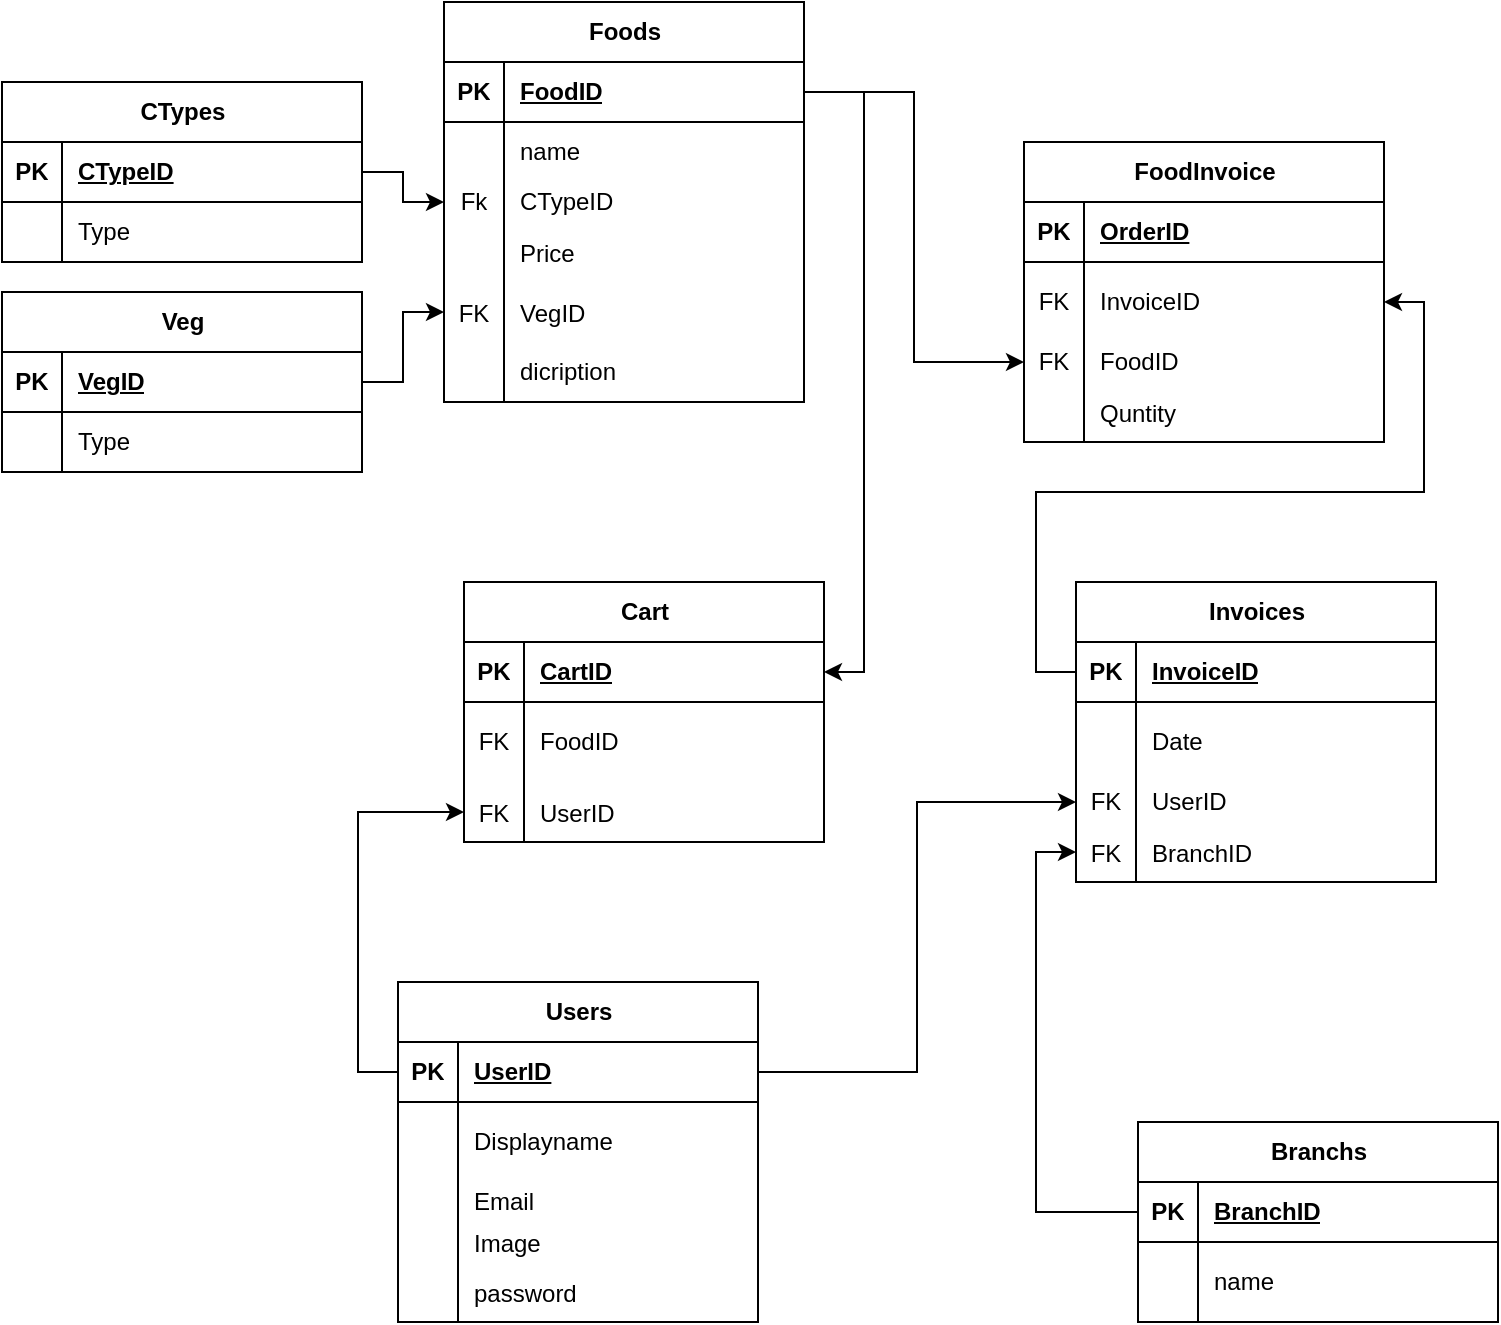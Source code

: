 <mxfile version="23.0.2" type="device">
  <diagram id="R2lEEEUBdFMjLlhIrx00" name="Page-1">
    <mxGraphModel dx="1114" dy="532" grid="1" gridSize="10" guides="1" tooltips="1" connect="1" arrows="1" fold="1" page="1" pageScale="1" pageWidth="850" pageHeight="1100" math="0" shadow="0" extFonts="Permanent Marker^https://fonts.googleapis.com/css?family=Permanent+Marker">
      <root>
        <mxCell id="0" />
        <mxCell id="1" parent="0" />
        <mxCell id="1uPQMDsdzjxjKzCrtgIE-1" value="Foods" style="shape=table;startSize=30;container=1;collapsible=1;childLayout=tableLayout;fixedRows=1;rowLines=0;fontStyle=1;align=center;resizeLast=1;html=1;" parent="1" vertex="1">
          <mxGeometry x="270" y="50" width="180" height="200" as="geometry">
            <mxRectangle x="120" y="190" width="80" height="30" as="alternateBounds" />
          </mxGeometry>
        </mxCell>
        <mxCell id="1uPQMDsdzjxjKzCrtgIE-2" value="" style="shape=tableRow;horizontal=0;startSize=0;swimlaneHead=0;swimlaneBody=0;fillColor=none;collapsible=0;dropTarget=0;points=[[0,0.5],[1,0.5]];portConstraint=eastwest;top=0;left=0;right=0;bottom=1;" parent="1uPQMDsdzjxjKzCrtgIE-1" vertex="1">
          <mxGeometry y="30" width="180" height="30" as="geometry" />
        </mxCell>
        <mxCell id="1uPQMDsdzjxjKzCrtgIE-3" value="PK" style="shape=partialRectangle;connectable=0;fillColor=none;top=0;left=0;bottom=0;right=0;fontStyle=1;overflow=hidden;whiteSpace=wrap;html=1;" parent="1uPQMDsdzjxjKzCrtgIE-2" vertex="1">
          <mxGeometry width="30" height="30" as="geometry">
            <mxRectangle width="30" height="30" as="alternateBounds" />
          </mxGeometry>
        </mxCell>
        <mxCell id="1uPQMDsdzjxjKzCrtgIE-4" value="FoodID" style="shape=partialRectangle;connectable=0;fillColor=none;top=0;left=0;bottom=0;right=0;align=left;spacingLeft=6;fontStyle=5;overflow=hidden;whiteSpace=wrap;html=1;" parent="1uPQMDsdzjxjKzCrtgIE-2" vertex="1">
          <mxGeometry x="30" width="150" height="30" as="geometry">
            <mxRectangle width="150" height="30" as="alternateBounds" />
          </mxGeometry>
        </mxCell>
        <mxCell id="1uPQMDsdzjxjKzCrtgIE-5" value="" style="shape=tableRow;horizontal=0;startSize=0;swimlaneHead=0;swimlaneBody=0;fillColor=none;collapsible=0;dropTarget=0;points=[[0,0.5],[1,0.5]];portConstraint=eastwest;top=0;left=0;right=0;bottom=0;" parent="1uPQMDsdzjxjKzCrtgIE-1" vertex="1">
          <mxGeometry y="60" width="180" height="30" as="geometry" />
        </mxCell>
        <mxCell id="1uPQMDsdzjxjKzCrtgIE-6" value="" style="shape=partialRectangle;connectable=0;fillColor=none;top=0;left=0;bottom=0;right=0;editable=1;overflow=hidden;whiteSpace=wrap;html=1;" parent="1uPQMDsdzjxjKzCrtgIE-5" vertex="1">
          <mxGeometry width="30" height="30" as="geometry">
            <mxRectangle width="30" height="30" as="alternateBounds" />
          </mxGeometry>
        </mxCell>
        <mxCell id="1uPQMDsdzjxjKzCrtgIE-7" value="name" style="shape=partialRectangle;connectable=0;fillColor=none;top=0;left=0;bottom=0;right=0;align=left;spacingLeft=6;overflow=hidden;whiteSpace=wrap;html=1;" parent="1uPQMDsdzjxjKzCrtgIE-5" vertex="1">
          <mxGeometry x="30" width="150" height="30" as="geometry">
            <mxRectangle width="150" height="30" as="alternateBounds" />
          </mxGeometry>
        </mxCell>
        <mxCell id="1uPQMDsdzjxjKzCrtgIE-8" value="" style="shape=tableRow;horizontal=0;startSize=0;swimlaneHead=0;swimlaneBody=0;fillColor=none;collapsible=0;dropTarget=0;points=[[0,0.5],[1,0.5]];portConstraint=eastwest;top=0;left=0;right=0;bottom=0;" parent="1uPQMDsdzjxjKzCrtgIE-1" vertex="1">
          <mxGeometry y="90" width="180" height="20" as="geometry" />
        </mxCell>
        <mxCell id="1uPQMDsdzjxjKzCrtgIE-9" value="Fk" style="shape=partialRectangle;connectable=0;fillColor=none;top=0;left=0;bottom=0;right=0;editable=1;overflow=hidden;whiteSpace=wrap;html=1;" parent="1uPQMDsdzjxjKzCrtgIE-8" vertex="1">
          <mxGeometry width="30" height="20" as="geometry">
            <mxRectangle width="30" height="20" as="alternateBounds" />
          </mxGeometry>
        </mxCell>
        <mxCell id="1uPQMDsdzjxjKzCrtgIE-10" value="CTypeID" style="shape=partialRectangle;connectable=0;fillColor=none;top=0;left=0;bottom=0;right=0;align=left;spacingLeft=6;overflow=hidden;whiteSpace=wrap;html=1;" parent="1uPQMDsdzjxjKzCrtgIE-8" vertex="1">
          <mxGeometry x="30" width="150" height="20" as="geometry">
            <mxRectangle width="150" height="20" as="alternateBounds" />
          </mxGeometry>
        </mxCell>
        <mxCell id="1uPQMDsdzjxjKzCrtgIE-16" value="" style="shape=tableRow;horizontal=0;startSize=0;swimlaneHead=0;swimlaneBody=0;fillColor=none;collapsible=0;dropTarget=0;points=[[0,0.5],[1,0.5]];portConstraint=eastwest;top=0;left=0;right=0;bottom=0;" parent="1uPQMDsdzjxjKzCrtgIE-1" vertex="1">
          <mxGeometry y="110" width="180" height="30" as="geometry" />
        </mxCell>
        <mxCell id="1uPQMDsdzjxjKzCrtgIE-17" value="" style="shape=partialRectangle;connectable=0;fillColor=none;top=0;left=0;bottom=0;right=0;editable=1;overflow=hidden;" parent="1uPQMDsdzjxjKzCrtgIE-16" vertex="1">
          <mxGeometry width="30" height="30" as="geometry">
            <mxRectangle width="30" height="30" as="alternateBounds" />
          </mxGeometry>
        </mxCell>
        <mxCell id="1uPQMDsdzjxjKzCrtgIE-18" value="Price" style="shape=partialRectangle;connectable=0;fillColor=none;top=0;left=0;bottom=0;right=0;align=left;spacingLeft=6;overflow=hidden;" parent="1uPQMDsdzjxjKzCrtgIE-16" vertex="1">
          <mxGeometry x="30" width="150" height="30" as="geometry">
            <mxRectangle width="150" height="30" as="alternateBounds" />
          </mxGeometry>
        </mxCell>
        <mxCell id="1uPQMDsdzjxjKzCrtgIE-19" value="" style="shape=tableRow;horizontal=0;startSize=0;swimlaneHead=0;swimlaneBody=0;fillColor=none;collapsible=0;dropTarget=0;points=[[0,0.5],[1,0.5]];portConstraint=eastwest;top=0;left=0;right=0;bottom=0;" parent="1uPQMDsdzjxjKzCrtgIE-1" vertex="1">
          <mxGeometry y="140" width="180" height="30" as="geometry" />
        </mxCell>
        <mxCell id="1uPQMDsdzjxjKzCrtgIE-20" value="FK" style="shape=partialRectangle;connectable=0;fillColor=none;top=0;left=0;bottom=0;right=0;editable=1;overflow=hidden;" parent="1uPQMDsdzjxjKzCrtgIE-19" vertex="1">
          <mxGeometry width="30" height="30" as="geometry">
            <mxRectangle width="30" height="30" as="alternateBounds" />
          </mxGeometry>
        </mxCell>
        <mxCell id="1uPQMDsdzjxjKzCrtgIE-21" value="VegID" style="shape=partialRectangle;connectable=0;fillColor=none;top=0;left=0;bottom=0;right=0;align=left;spacingLeft=6;overflow=hidden;" parent="1uPQMDsdzjxjKzCrtgIE-19" vertex="1">
          <mxGeometry x="30" width="150" height="30" as="geometry">
            <mxRectangle width="150" height="30" as="alternateBounds" />
          </mxGeometry>
        </mxCell>
        <mxCell id="1uPQMDsdzjxjKzCrtgIE-11" value="" style="shape=tableRow;horizontal=0;startSize=0;swimlaneHead=0;swimlaneBody=0;fillColor=none;collapsible=0;dropTarget=0;points=[[0,0.5],[1,0.5]];portConstraint=eastwest;top=0;left=0;right=0;bottom=0;" parent="1uPQMDsdzjxjKzCrtgIE-1" vertex="1">
          <mxGeometry y="170" width="180" height="30" as="geometry" />
        </mxCell>
        <mxCell id="1uPQMDsdzjxjKzCrtgIE-12" value="" style="shape=partialRectangle;connectable=0;fillColor=none;top=0;left=0;bottom=0;right=0;editable=1;overflow=hidden;whiteSpace=wrap;html=1;" parent="1uPQMDsdzjxjKzCrtgIE-11" vertex="1">
          <mxGeometry width="30" height="30" as="geometry">
            <mxRectangle width="30" height="30" as="alternateBounds" />
          </mxGeometry>
        </mxCell>
        <mxCell id="1uPQMDsdzjxjKzCrtgIE-13" value="dicription" style="shape=partialRectangle;connectable=0;fillColor=none;top=0;left=0;bottom=0;right=0;align=left;spacingLeft=6;overflow=hidden;whiteSpace=wrap;html=1;" parent="1uPQMDsdzjxjKzCrtgIE-11" vertex="1">
          <mxGeometry x="30" width="150" height="30" as="geometry">
            <mxRectangle width="150" height="30" as="alternateBounds" />
          </mxGeometry>
        </mxCell>
        <mxCell id="1uPQMDsdzjxjKzCrtgIE-22" value="Users" style="shape=table;startSize=30;container=1;collapsible=1;childLayout=tableLayout;fixedRows=1;rowLines=0;fontStyle=1;align=center;resizeLast=1;html=1;" parent="1" vertex="1">
          <mxGeometry x="247" y="540" width="180" height="170" as="geometry">
            <mxRectangle x="120" y="190" width="80" height="30" as="alternateBounds" />
          </mxGeometry>
        </mxCell>
        <mxCell id="1uPQMDsdzjxjKzCrtgIE-23" value="" style="shape=tableRow;horizontal=0;startSize=0;swimlaneHead=0;swimlaneBody=0;fillColor=none;collapsible=0;dropTarget=0;points=[[0,0.5],[1,0.5]];portConstraint=eastwest;top=0;left=0;right=0;bottom=1;" parent="1uPQMDsdzjxjKzCrtgIE-22" vertex="1">
          <mxGeometry y="30" width="180" height="30" as="geometry" />
        </mxCell>
        <mxCell id="1uPQMDsdzjxjKzCrtgIE-24" value="PK" style="shape=partialRectangle;connectable=0;fillColor=none;top=0;left=0;bottom=0;right=0;fontStyle=1;overflow=hidden;whiteSpace=wrap;html=1;" parent="1uPQMDsdzjxjKzCrtgIE-23" vertex="1">
          <mxGeometry width="30" height="30" as="geometry">
            <mxRectangle width="30" height="30" as="alternateBounds" />
          </mxGeometry>
        </mxCell>
        <mxCell id="1uPQMDsdzjxjKzCrtgIE-25" value="UserID" style="shape=partialRectangle;connectable=0;fillColor=none;top=0;left=0;bottom=0;right=0;align=left;spacingLeft=6;fontStyle=5;overflow=hidden;whiteSpace=wrap;html=1;" parent="1uPQMDsdzjxjKzCrtgIE-23" vertex="1">
          <mxGeometry x="30" width="150" height="30" as="geometry">
            <mxRectangle width="150" height="30" as="alternateBounds" />
          </mxGeometry>
        </mxCell>
        <mxCell id="1uPQMDsdzjxjKzCrtgIE-26" value="" style="shape=tableRow;horizontal=0;startSize=0;swimlaneHead=0;swimlaneBody=0;fillColor=none;collapsible=0;dropTarget=0;points=[[0,0.5],[1,0.5]];portConstraint=eastwest;top=0;left=0;right=0;bottom=0;" parent="1uPQMDsdzjxjKzCrtgIE-22" vertex="1">
          <mxGeometry y="60" width="180" height="40" as="geometry" />
        </mxCell>
        <mxCell id="1uPQMDsdzjxjKzCrtgIE-27" value="" style="shape=partialRectangle;connectable=0;fillColor=none;top=0;left=0;bottom=0;right=0;editable=1;overflow=hidden;whiteSpace=wrap;html=1;" parent="1uPQMDsdzjxjKzCrtgIE-26" vertex="1">
          <mxGeometry width="30" height="40" as="geometry">
            <mxRectangle width="30" height="40" as="alternateBounds" />
          </mxGeometry>
        </mxCell>
        <mxCell id="1uPQMDsdzjxjKzCrtgIE-28" value="Displayname" style="shape=partialRectangle;connectable=0;fillColor=none;top=0;left=0;bottom=0;right=0;align=left;spacingLeft=6;overflow=hidden;whiteSpace=wrap;html=1;" parent="1uPQMDsdzjxjKzCrtgIE-26" vertex="1">
          <mxGeometry x="30" width="150" height="40" as="geometry">
            <mxRectangle width="150" height="40" as="alternateBounds" />
          </mxGeometry>
        </mxCell>
        <mxCell id="1uPQMDsdzjxjKzCrtgIE-29" value="" style="shape=tableRow;horizontal=0;startSize=0;swimlaneHead=0;swimlaneBody=0;fillColor=none;collapsible=0;dropTarget=0;points=[[0,0.5],[1,0.5]];portConstraint=eastwest;top=0;left=0;right=0;bottom=0;" parent="1uPQMDsdzjxjKzCrtgIE-22" vertex="1">
          <mxGeometry y="100" width="180" height="20" as="geometry" />
        </mxCell>
        <mxCell id="1uPQMDsdzjxjKzCrtgIE-30" value="" style="shape=partialRectangle;connectable=0;fillColor=none;top=0;left=0;bottom=0;right=0;editable=1;overflow=hidden;whiteSpace=wrap;html=1;" parent="1uPQMDsdzjxjKzCrtgIE-29" vertex="1">
          <mxGeometry width="30" height="20" as="geometry">
            <mxRectangle width="30" height="20" as="alternateBounds" />
          </mxGeometry>
        </mxCell>
        <mxCell id="1uPQMDsdzjxjKzCrtgIE-31" value="Email" style="shape=partialRectangle;connectable=0;fillColor=none;top=0;left=0;bottom=0;right=0;align=left;spacingLeft=6;overflow=hidden;whiteSpace=wrap;html=1;" parent="1uPQMDsdzjxjKzCrtgIE-29" vertex="1">
          <mxGeometry x="30" width="150" height="20" as="geometry">
            <mxRectangle width="150" height="20" as="alternateBounds" />
          </mxGeometry>
        </mxCell>
        <mxCell id="1uPQMDsdzjxjKzCrtgIE-32" value="" style="shape=tableRow;horizontal=0;startSize=0;swimlaneHead=0;swimlaneBody=0;fillColor=none;collapsible=0;dropTarget=0;points=[[0,0.5],[1,0.5]];portConstraint=eastwest;top=0;left=0;right=0;bottom=0;" parent="1uPQMDsdzjxjKzCrtgIE-22" vertex="1">
          <mxGeometry y="120" width="180" height="20" as="geometry" />
        </mxCell>
        <mxCell id="1uPQMDsdzjxjKzCrtgIE-33" value="" style="shape=partialRectangle;connectable=0;fillColor=none;top=0;left=0;bottom=0;right=0;editable=1;overflow=hidden;" parent="1uPQMDsdzjxjKzCrtgIE-32" vertex="1">
          <mxGeometry width="30" height="20" as="geometry">
            <mxRectangle width="30" height="20" as="alternateBounds" />
          </mxGeometry>
        </mxCell>
        <mxCell id="1uPQMDsdzjxjKzCrtgIE-34" value="Image" style="shape=partialRectangle;connectable=0;fillColor=none;top=0;left=0;bottom=0;right=0;align=left;spacingLeft=6;overflow=hidden;" parent="1uPQMDsdzjxjKzCrtgIE-32" vertex="1">
          <mxGeometry x="30" width="150" height="20" as="geometry">
            <mxRectangle width="150" height="20" as="alternateBounds" />
          </mxGeometry>
        </mxCell>
        <mxCell id="1uPQMDsdzjxjKzCrtgIE-35" value="" style="shape=tableRow;horizontal=0;startSize=0;swimlaneHead=0;swimlaneBody=0;fillColor=none;collapsible=0;dropTarget=0;points=[[0,0.5],[1,0.5]];portConstraint=eastwest;top=0;left=0;right=0;bottom=0;" parent="1uPQMDsdzjxjKzCrtgIE-22" vertex="1">
          <mxGeometry y="140" width="180" height="30" as="geometry" />
        </mxCell>
        <mxCell id="1uPQMDsdzjxjKzCrtgIE-36" value="" style="shape=partialRectangle;connectable=0;fillColor=none;top=0;left=0;bottom=0;right=0;editable=1;overflow=hidden;" parent="1uPQMDsdzjxjKzCrtgIE-35" vertex="1">
          <mxGeometry width="30" height="30" as="geometry">
            <mxRectangle width="30" height="30" as="alternateBounds" />
          </mxGeometry>
        </mxCell>
        <mxCell id="1uPQMDsdzjxjKzCrtgIE-37" value="password" style="shape=partialRectangle;connectable=0;fillColor=none;top=0;left=0;bottom=0;right=0;align=left;spacingLeft=6;overflow=hidden;" parent="1uPQMDsdzjxjKzCrtgIE-35" vertex="1">
          <mxGeometry x="30" width="150" height="30" as="geometry">
            <mxRectangle width="150" height="30" as="alternateBounds" />
          </mxGeometry>
        </mxCell>
        <mxCell id="1uPQMDsdzjxjKzCrtgIE-41" value="Invoices" style="shape=table;startSize=30;container=1;collapsible=1;childLayout=tableLayout;fixedRows=1;rowLines=0;fontStyle=1;align=center;resizeLast=1;html=1;" parent="1" vertex="1">
          <mxGeometry x="586" y="340" width="180" height="150" as="geometry">
            <mxRectangle x="120" y="190" width="80" height="30" as="alternateBounds" />
          </mxGeometry>
        </mxCell>
        <mxCell id="1uPQMDsdzjxjKzCrtgIE-42" value="" style="shape=tableRow;horizontal=0;startSize=0;swimlaneHead=0;swimlaneBody=0;fillColor=none;collapsible=0;dropTarget=0;points=[[0,0.5],[1,0.5]];portConstraint=eastwest;top=0;left=0;right=0;bottom=1;" parent="1uPQMDsdzjxjKzCrtgIE-41" vertex="1">
          <mxGeometry y="30" width="180" height="30" as="geometry" />
        </mxCell>
        <mxCell id="1uPQMDsdzjxjKzCrtgIE-43" value="PK" style="shape=partialRectangle;connectable=0;fillColor=none;top=0;left=0;bottom=0;right=0;fontStyle=1;overflow=hidden;whiteSpace=wrap;html=1;" parent="1uPQMDsdzjxjKzCrtgIE-42" vertex="1">
          <mxGeometry width="30" height="30" as="geometry">
            <mxRectangle width="30" height="30" as="alternateBounds" />
          </mxGeometry>
        </mxCell>
        <mxCell id="1uPQMDsdzjxjKzCrtgIE-44" value="InvoiceID" style="shape=partialRectangle;connectable=0;fillColor=none;top=0;left=0;bottom=0;right=0;align=left;spacingLeft=6;fontStyle=5;overflow=hidden;whiteSpace=wrap;html=1;" parent="1uPQMDsdzjxjKzCrtgIE-42" vertex="1">
          <mxGeometry x="30" width="150" height="30" as="geometry">
            <mxRectangle width="150" height="30" as="alternateBounds" />
          </mxGeometry>
        </mxCell>
        <mxCell id="1uPQMDsdzjxjKzCrtgIE-45" value="" style="shape=tableRow;horizontal=0;startSize=0;swimlaneHead=0;swimlaneBody=0;fillColor=none;collapsible=0;dropTarget=0;points=[[0,0.5],[1,0.5]];portConstraint=eastwest;top=0;left=0;right=0;bottom=0;" parent="1uPQMDsdzjxjKzCrtgIE-41" vertex="1">
          <mxGeometry y="60" width="180" height="40" as="geometry" />
        </mxCell>
        <mxCell id="1uPQMDsdzjxjKzCrtgIE-46" value="" style="shape=partialRectangle;connectable=0;fillColor=none;top=0;left=0;bottom=0;right=0;editable=1;overflow=hidden;whiteSpace=wrap;html=1;" parent="1uPQMDsdzjxjKzCrtgIE-45" vertex="1">
          <mxGeometry width="30" height="40" as="geometry">
            <mxRectangle width="30" height="40" as="alternateBounds" />
          </mxGeometry>
        </mxCell>
        <mxCell id="1uPQMDsdzjxjKzCrtgIE-47" value="Date" style="shape=partialRectangle;connectable=0;fillColor=none;top=0;left=0;bottom=0;right=0;align=left;spacingLeft=6;overflow=hidden;whiteSpace=wrap;html=1;" parent="1uPQMDsdzjxjKzCrtgIE-45" vertex="1">
          <mxGeometry x="30" width="150" height="40" as="geometry">
            <mxRectangle width="150" height="40" as="alternateBounds" />
          </mxGeometry>
        </mxCell>
        <mxCell id="1uPQMDsdzjxjKzCrtgIE-48" value="" style="shape=tableRow;horizontal=0;startSize=0;swimlaneHead=0;swimlaneBody=0;fillColor=none;collapsible=0;dropTarget=0;points=[[0,0.5],[1,0.5]];portConstraint=eastwest;top=0;left=0;right=0;bottom=0;" parent="1uPQMDsdzjxjKzCrtgIE-41" vertex="1">
          <mxGeometry y="100" width="180" height="20" as="geometry" />
        </mxCell>
        <mxCell id="1uPQMDsdzjxjKzCrtgIE-49" value="FK" style="shape=partialRectangle;connectable=0;fillColor=none;top=0;left=0;bottom=0;right=0;editable=1;overflow=hidden;whiteSpace=wrap;html=1;" parent="1uPQMDsdzjxjKzCrtgIE-48" vertex="1">
          <mxGeometry width="30" height="20" as="geometry">
            <mxRectangle width="30" height="20" as="alternateBounds" />
          </mxGeometry>
        </mxCell>
        <mxCell id="1uPQMDsdzjxjKzCrtgIE-50" value="UserID" style="shape=partialRectangle;connectable=0;fillColor=none;top=0;left=0;bottom=0;right=0;align=left;spacingLeft=6;overflow=hidden;whiteSpace=wrap;html=1;" parent="1uPQMDsdzjxjKzCrtgIE-48" vertex="1">
          <mxGeometry x="30" width="150" height="20" as="geometry">
            <mxRectangle width="150" height="20" as="alternateBounds" />
          </mxGeometry>
        </mxCell>
        <mxCell id="1uPQMDsdzjxjKzCrtgIE-54" value="" style="shape=tableRow;horizontal=0;startSize=0;swimlaneHead=0;swimlaneBody=0;fillColor=none;collapsible=0;dropTarget=0;points=[[0,0.5],[1,0.5]];portConstraint=eastwest;top=0;left=0;right=0;bottom=0;" parent="1uPQMDsdzjxjKzCrtgIE-41" vertex="1">
          <mxGeometry y="120" width="180" height="30" as="geometry" />
        </mxCell>
        <mxCell id="1uPQMDsdzjxjKzCrtgIE-55" value="FK" style="shape=partialRectangle;connectable=0;fillColor=none;top=0;left=0;bottom=0;right=0;editable=1;overflow=hidden;" parent="1uPQMDsdzjxjKzCrtgIE-54" vertex="1">
          <mxGeometry width="30" height="30" as="geometry">
            <mxRectangle width="30" height="30" as="alternateBounds" />
          </mxGeometry>
        </mxCell>
        <mxCell id="1uPQMDsdzjxjKzCrtgIE-56" value="BranchID" style="shape=partialRectangle;connectable=0;fillColor=none;top=0;left=0;bottom=0;right=0;align=left;spacingLeft=6;overflow=hidden;" parent="1uPQMDsdzjxjKzCrtgIE-54" vertex="1">
          <mxGeometry x="30" width="150" height="30" as="geometry">
            <mxRectangle width="150" height="30" as="alternateBounds" />
          </mxGeometry>
        </mxCell>
        <mxCell id="1uPQMDsdzjxjKzCrtgIE-57" value="Branchs" style="shape=table;startSize=30;container=1;collapsible=1;childLayout=tableLayout;fixedRows=1;rowLines=0;fontStyle=1;align=center;resizeLast=1;html=1;" parent="1" vertex="1">
          <mxGeometry x="617" y="610" width="180" height="100" as="geometry">
            <mxRectangle x="120" y="190" width="80" height="30" as="alternateBounds" />
          </mxGeometry>
        </mxCell>
        <mxCell id="1uPQMDsdzjxjKzCrtgIE-58" value="" style="shape=tableRow;horizontal=0;startSize=0;swimlaneHead=0;swimlaneBody=0;fillColor=none;collapsible=0;dropTarget=0;points=[[0,0.5],[1,0.5]];portConstraint=eastwest;top=0;left=0;right=0;bottom=1;" parent="1uPQMDsdzjxjKzCrtgIE-57" vertex="1">
          <mxGeometry y="30" width="180" height="30" as="geometry" />
        </mxCell>
        <mxCell id="1uPQMDsdzjxjKzCrtgIE-59" value="PK" style="shape=partialRectangle;connectable=0;fillColor=none;top=0;left=0;bottom=0;right=0;fontStyle=1;overflow=hidden;whiteSpace=wrap;html=1;" parent="1uPQMDsdzjxjKzCrtgIE-58" vertex="1">
          <mxGeometry width="30" height="30" as="geometry">
            <mxRectangle width="30" height="30" as="alternateBounds" />
          </mxGeometry>
        </mxCell>
        <mxCell id="1uPQMDsdzjxjKzCrtgIE-60" value="BranchID" style="shape=partialRectangle;connectable=0;fillColor=none;top=0;left=0;bottom=0;right=0;align=left;spacingLeft=6;fontStyle=5;overflow=hidden;whiteSpace=wrap;html=1;" parent="1uPQMDsdzjxjKzCrtgIE-58" vertex="1">
          <mxGeometry x="30" width="150" height="30" as="geometry">
            <mxRectangle width="150" height="30" as="alternateBounds" />
          </mxGeometry>
        </mxCell>
        <mxCell id="1uPQMDsdzjxjKzCrtgIE-61" value="" style="shape=tableRow;horizontal=0;startSize=0;swimlaneHead=0;swimlaneBody=0;fillColor=none;collapsible=0;dropTarget=0;points=[[0,0.5],[1,0.5]];portConstraint=eastwest;top=0;left=0;right=0;bottom=0;" parent="1uPQMDsdzjxjKzCrtgIE-57" vertex="1">
          <mxGeometry y="60" width="180" height="40" as="geometry" />
        </mxCell>
        <mxCell id="1uPQMDsdzjxjKzCrtgIE-62" value="" style="shape=partialRectangle;connectable=0;fillColor=none;top=0;left=0;bottom=0;right=0;editable=1;overflow=hidden;whiteSpace=wrap;html=1;" parent="1uPQMDsdzjxjKzCrtgIE-61" vertex="1">
          <mxGeometry width="30" height="40" as="geometry">
            <mxRectangle width="30" height="40" as="alternateBounds" />
          </mxGeometry>
        </mxCell>
        <mxCell id="1uPQMDsdzjxjKzCrtgIE-63" value="name" style="shape=partialRectangle;connectable=0;fillColor=none;top=0;left=0;bottom=0;right=0;align=left;spacingLeft=6;overflow=hidden;whiteSpace=wrap;html=1;" parent="1uPQMDsdzjxjKzCrtgIE-61" vertex="1">
          <mxGeometry x="30" width="150" height="40" as="geometry">
            <mxRectangle width="150" height="40" as="alternateBounds" />
          </mxGeometry>
        </mxCell>
        <mxCell id="1uPQMDsdzjxjKzCrtgIE-71" value="Veg" style="shape=table;startSize=30;container=1;collapsible=1;childLayout=tableLayout;fixedRows=1;rowLines=0;fontStyle=1;align=center;resizeLast=1;html=1;" parent="1" vertex="1">
          <mxGeometry x="49" y="195" width="180" height="90" as="geometry">
            <mxRectangle x="120" y="190" width="80" height="30" as="alternateBounds" />
          </mxGeometry>
        </mxCell>
        <mxCell id="1uPQMDsdzjxjKzCrtgIE-72" value="" style="shape=tableRow;horizontal=0;startSize=0;swimlaneHead=0;swimlaneBody=0;fillColor=none;collapsible=0;dropTarget=0;points=[[0,0.5],[1,0.5]];portConstraint=eastwest;top=0;left=0;right=0;bottom=1;" parent="1uPQMDsdzjxjKzCrtgIE-71" vertex="1">
          <mxGeometry y="30" width="180" height="30" as="geometry" />
        </mxCell>
        <mxCell id="1uPQMDsdzjxjKzCrtgIE-73" value="PK" style="shape=partialRectangle;connectable=0;fillColor=none;top=0;left=0;bottom=0;right=0;fontStyle=1;overflow=hidden;whiteSpace=wrap;html=1;" parent="1uPQMDsdzjxjKzCrtgIE-72" vertex="1">
          <mxGeometry width="30" height="30" as="geometry">
            <mxRectangle width="30" height="30" as="alternateBounds" />
          </mxGeometry>
        </mxCell>
        <mxCell id="1uPQMDsdzjxjKzCrtgIE-74" value="VegID" style="shape=partialRectangle;connectable=0;fillColor=none;top=0;left=0;bottom=0;right=0;align=left;spacingLeft=6;fontStyle=5;overflow=hidden;whiteSpace=wrap;html=1;" parent="1uPQMDsdzjxjKzCrtgIE-72" vertex="1">
          <mxGeometry x="30" width="150" height="30" as="geometry">
            <mxRectangle width="150" height="30" as="alternateBounds" />
          </mxGeometry>
        </mxCell>
        <mxCell id="1uPQMDsdzjxjKzCrtgIE-75" value="" style="shape=tableRow;horizontal=0;startSize=0;swimlaneHead=0;swimlaneBody=0;fillColor=none;collapsible=0;dropTarget=0;points=[[0,0.5],[1,0.5]];portConstraint=eastwest;top=0;left=0;right=0;bottom=0;" parent="1uPQMDsdzjxjKzCrtgIE-71" vertex="1">
          <mxGeometry y="60" width="180" height="30" as="geometry" />
        </mxCell>
        <mxCell id="1uPQMDsdzjxjKzCrtgIE-76" value="" style="shape=partialRectangle;connectable=0;fillColor=none;top=0;left=0;bottom=0;right=0;editable=1;overflow=hidden;whiteSpace=wrap;html=1;" parent="1uPQMDsdzjxjKzCrtgIE-75" vertex="1">
          <mxGeometry width="30" height="30" as="geometry">
            <mxRectangle width="30" height="30" as="alternateBounds" />
          </mxGeometry>
        </mxCell>
        <mxCell id="1uPQMDsdzjxjKzCrtgIE-77" value="Type" style="shape=partialRectangle;connectable=0;fillColor=none;top=0;left=0;bottom=0;right=0;align=left;spacingLeft=6;overflow=hidden;whiteSpace=wrap;html=1;" parent="1uPQMDsdzjxjKzCrtgIE-75" vertex="1">
          <mxGeometry x="30" width="150" height="30" as="geometry">
            <mxRectangle width="150" height="30" as="alternateBounds" />
          </mxGeometry>
        </mxCell>
        <mxCell id="1uPQMDsdzjxjKzCrtgIE-113" value="CTypes" style="shape=table;startSize=30;container=1;collapsible=1;childLayout=tableLayout;fixedRows=1;rowLines=0;fontStyle=1;align=center;resizeLast=1;html=1;" parent="1" vertex="1">
          <mxGeometry x="49" y="90" width="180" height="90" as="geometry">
            <mxRectangle x="120" y="190" width="80" height="30" as="alternateBounds" />
          </mxGeometry>
        </mxCell>
        <mxCell id="1uPQMDsdzjxjKzCrtgIE-114" value="" style="shape=tableRow;horizontal=0;startSize=0;swimlaneHead=0;swimlaneBody=0;fillColor=none;collapsible=0;dropTarget=0;points=[[0,0.5],[1,0.5]];portConstraint=eastwest;top=0;left=0;right=0;bottom=1;" parent="1uPQMDsdzjxjKzCrtgIE-113" vertex="1">
          <mxGeometry y="30" width="180" height="30" as="geometry" />
        </mxCell>
        <mxCell id="1uPQMDsdzjxjKzCrtgIE-115" value="PK" style="shape=partialRectangle;connectable=0;fillColor=none;top=0;left=0;bottom=0;right=0;fontStyle=1;overflow=hidden;whiteSpace=wrap;html=1;" parent="1uPQMDsdzjxjKzCrtgIE-114" vertex="1">
          <mxGeometry width="30" height="30" as="geometry">
            <mxRectangle width="30" height="30" as="alternateBounds" />
          </mxGeometry>
        </mxCell>
        <mxCell id="1uPQMDsdzjxjKzCrtgIE-116" value="CTypeID" style="shape=partialRectangle;connectable=0;fillColor=none;top=0;left=0;bottom=0;right=0;align=left;spacingLeft=6;fontStyle=5;overflow=hidden;whiteSpace=wrap;html=1;" parent="1uPQMDsdzjxjKzCrtgIE-114" vertex="1">
          <mxGeometry x="30" width="150" height="30" as="geometry">
            <mxRectangle width="150" height="30" as="alternateBounds" />
          </mxGeometry>
        </mxCell>
        <mxCell id="1uPQMDsdzjxjKzCrtgIE-117" value="" style="shape=tableRow;horizontal=0;startSize=0;swimlaneHead=0;swimlaneBody=0;fillColor=none;collapsible=0;dropTarget=0;points=[[0,0.5],[1,0.5]];portConstraint=eastwest;top=0;left=0;right=0;bottom=0;" parent="1uPQMDsdzjxjKzCrtgIE-113" vertex="1">
          <mxGeometry y="60" width="180" height="30" as="geometry" />
        </mxCell>
        <mxCell id="1uPQMDsdzjxjKzCrtgIE-118" value="" style="shape=partialRectangle;connectable=0;fillColor=none;top=0;left=0;bottom=0;right=0;editable=1;overflow=hidden;whiteSpace=wrap;html=1;" parent="1uPQMDsdzjxjKzCrtgIE-117" vertex="1">
          <mxGeometry width="30" height="30" as="geometry">
            <mxRectangle width="30" height="30" as="alternateBounds" />
          </mxGeometry>
        </mxCell>
        <mxCell id="1uPQMDsdzjxjKzCrtgIE-119" value="Type" style="shape=partialRectangle;connectable=0;fillColor=none;top=0;left=0;bottom=0;right=0;align=left;spacingLeft=6;overflow=hidden;whiteSpace=wrap;html=1;" parent="1uPQMDsdzjxjKzCrtgIE-117" vertex="1">
          <mxGeometry x="30" width="150" height="30" as="geometry">
            <mxRectangle width="150" height="30" as="alternateBounds" />
          </mxGeometry>
        </mxCell>
        <mxCell id="1uPQMDsdzjxjKzCrtgIE-120" style="edgeStyle=orthogonalEdgeStyle;rounded=0;orthogonalLoop=1;jettySize=auto;html=1;exitX=1;exitY=0.5;exitDx=0;exitDy=0;entryX=0;entryY=0.5;entryDx=0;entryDy=0;" parent="1" source="1uPQMDsdzjxjKzCrtgIE-114" target="1uPQMDsdzjxjKzCrtgIE-8" edge="1">
          <mxGeometry relative="1" as="geometry" />
        </mxCell>
        <mxCell id="1uPQMDsdzjxjKzCrtgIE-122" style="edgeStyle=orthogonalEdgeStyle;rounded=0;orthogonalLoop=1;jettySize=auto;html=1;exitX=1;exitY=0.5;exitDx=0;exitDy=0;entryX=0;entryY=0.5;entryDx=0;entryDy=0;" parent="1" source="1uPQMDsdzjxjKzCrtgIE-72" target="1uPQMDsdzjxjKzCrtgIE-19" edge="1">
          <mxGeometry relative="1" as="geometry" />
        </mxCell>
        <mxCell id="1uPQMDsdzjxjKzCrtgIE-123" value="FoodInvoice" style="shape=table;startSize=30;container=1;collapsible=1;childLayout=tableLayout;fixedRows=1;rowLines=0;fontStyle=1;align=center;resizeLast=1;html=1;" parent="1" vertex="1">
          <mxGeometry x="560" y="120" width="180" height="150" as="geometry">
            <mxRectangle x="120" y="190" width="80" height="30" as="alternateBounds" />
          </mxGeometry>
        </mxCell>
        <mxCell id="1uPQMDsdzjxjKzCrtgIE-124" value="" style="shape=tableRow;horizontal=0;startSize=0;swimlaneHead=0;swimlaneBody=0;fillColor=none;collapsible=0;dropTarget=0;points=[[0,0.5],[1,0.5]];portConstraint=eastwest;top=0;left=0;right=0;bottom=1;" parent="1uPQMDsdzjxjKzCrtgIE-123" vertex="1">
          <mxGeometry y="30" width="180" height="30" as="geometry" />
        </mxCell>
        <mxCell id="1uPQMDsdzjxjKzCrtgIE-125" value="PK" style="shape=partialRectangle;connectable=0;fillColor=none;top=0;left=0;bottom=0;right=0;fontStyle=1;overflow=hidden;whiteSpace=wrap;html=1;" parent="1uPQMDsdzjxjKzCrtgIE-124" vertex="1">
          <mxGeometry width="30" height="30" as="geometry">
            <mxRectangle width="30" height="30" as="alternateBounds" />
          </mxGeometry>
        </mxCell>
        <mxCell id="1uPQMDsdzjxjKzCrtgIE-126" value="OrderID" style="shape=partialRectangle;connectable=0;fillColor=none;top=0;left=0;bottom=0;right=0;align=left;spacingLeft=6;fontStyle=5;overflow=hidden;whiteSpace=wrap;html=1;" parent="1uPQMDsdzjxjKzCrtgIE-124" vertex="1">
          <mxGeometry x="30" width="150" height="30" as="geometry">
            <mxRectangle width="150" height="30" as="alternateBounds" />
          </mxGeometry>
        </mxCell>
        <mxCell id="1uPQMDsdzjxjKzCrtgIE-127" value="" style="shape=tableRow;horizontal=0;startSize=0;swimlaneHead=0;swimlaneBody=0;fillColor=none;collapsible=0;dropTarget=0;points=[[0,0.5],[1,0.5]];portConstraint=eastwest;top=0;left=0;right=0;bottom=0;" parent="1uPQMDsdzjxjKzCrtgIE-123" vertex="1">
          <mxGeometry y="60" width="180" height="40" as="geometry" />
        </mxCell>
        <mxCell id="1uPQMDsdzjxjKzCrtgIE-128" value="FK" style="shape=partialRectangle;connectable=0;fillColor=none;top=0;left=0;bottom=0;right=0;editable=1;overflow=hidden;whiteSpace=wrap;html=1;" parent="1uPQMDsdzjxjKzCrtgIE-127" vertex="1">
          <mxGeometry width="30" height="40" as="geometry">
            <mxRectangle width="30" height="40" as="alternateBounds" />
          </mxGeometry>
        </mxCell>
        <mxCell id="1uPQMDsdzjxjKzCrtgIE-129" value="InvoiceID" style="shape=partialRectangle;connectable=0;fillColor=none;top=0;left=0;bottom=0;right=0;align=left;spacingLeft=6;overflow=hidden;whiteSpace=wrap;html=1;" parent="1uPQMDsdzjxjKzCrtgIE-127" vertex="1">
          <mxGeometry x="30" width="150" height="40" as="geometry">
            <mxRectangle width="150" height="40" as="alternateBounds" />
          </mxGeometry>
        </mxCell>
        <mxCell id="1uPQMDsdzjxjKzCrtgIE-130" value="" style="shape=tableRow;horizontal=0;startSize=0;swimlaneHead=0;swimlaneBody=0;fillColor=none;collapsible=0;dropTarget=0;points=[[0,0.5],[1,0.5]];portConstraint=eastwest;top=0;left=0;right=0;bottom=0;" parent="1uPQMDsdzjxjKzCrtgIE-123" vertex="1">
          <mxGeometry y="100" width="180" height="20" as="geometry" />
        </mxCell>
        <mxCell id="1uPQMDsdzjxjKzCrtgIE-131" value="FK" style="shape=partialRectangle;connectable=0;fillColor=none;top=0;left=0;bottom=0;right=0;editable=1;overflow=hidden;whiteSpace=wrap;html=1;" parent="1uPQMDsdzjxjKzCrtgIE-130" vertex="1">
          <mxGeometry width="30" height="20" as="geometry">
            <mxRectangle width="30" height="20" as="alternateBounds" />
          </mxGeometry>
        </mxCell>
        <mxCell id="1uPQMDsdzjxjKzCrtgIE-132" value="FoodID" style="shape=partialRectangle;connectable=0;fillColor=none;top=0;left=0;bottom=0;right=0;align=left;spacingLeft=6;overflow=hidden;whiteSpace=wrap;html=1;" parent="1uPQMDsdzjxjKzCrtgIE-130" vertex="1">
          <mxGeometry x="30" width="150" height="20" as="geometry">
            <mxRectangle width="150" height="20" as="alternateBounds" />
          </mxGeometry>
        </mxCell>
        <mxCell id="1uPQMDsdzjxjKzCrtgIE-133" value="" style="shape=tableRow;horizontal=0;startSize=0;swimlaneHead=0;swimlaneBody=0;fillColor=none;collapsible=0;dropTarget=0;points=[[0,0.5],[1,0.5]];portConstraint=eastwest;top=0;left=0;right=0;bottom=0;" parent="1uPQMDsdzjxjKzCrtgIE-123" vertex="1">
          <mxGeometry y="120" width="180" height="30" as="geometry" />
        </mxCell>
        <mxCell id="1uPQMDsdzjxjKzCrtgIE-134" value="" style="shape=partialRectangle;connectable=0;fillColor=none;top=0;left=0;bottom=0;right=0;editable=1;overflow=hidden;" parent="1uPQMDsdzjxjKzCrtgIE-133" vertex="1">
          <mxGeometry width="30" height="30" as="geometry">
            <mxRectangle width="30" height="30" as="alternateBounds" />
          </mxGeometry>
        </mxCell>
        <mxCell id="1uPQMDsdzjxjKzCrtgIE-135" value="Quntity" style="shape=partialRectangle;connectable=0;fillColor=none;top=0;left=0;bottom=0;right=0;align=left;spacingLeft=6;overflow=hidden;" parent="1uPQMDsdzjxjKzCrtgIE-133" vertex="1">
          <mxGeometry x="30" width="150" height="30" as="geometry">
            <mxRectangle width="150" height="30" as="alternateBounds" />
          </mxGeometry>
        </mxCell>
        <mxCell id="1uPQMDsdzjxjKzCrtgIE-137" style="edgeStyle=orthogonalEdgeStyle;rounded=0;orthogonalLoop=1;jettySize=auto;html=1;exitX=1;exitY=0.5;exitDx=0;exitDy=0;entryX=0;entryY=0.5;entryDx=0;entryDy=0;" parent="1" source="1uPQMDsdzjxjKzCrtgIE-23" target="1uPQMDsdzjxjKzCrtgIE-48" edge="1">
          <mxGeometry relative="1" as="geometry" />
        </mxCell>
        <mxCell id="1uPQMDsdzjxjKzCrtgIE-138" style="edgeStyle=orthogonalEdgeStyle;rounded=0;orthogonalLoop=1;jettySize=auto;html=1;exitX=0;exitY=0.5;exitDx=0;exitDy=0;entryX=1;entryY=0.5;entryDx=0;entryDy=0;" parent="1" source="1uPQMDsdzjxjKzCrtgIE-42" target="1uPQMDsdzjxjKzCrtgIE-127" edge="1">
          <mxGeometry relative="1" as="geometry" />
        </mxCell>
        <mxCell id="1uPQMDsdzjxjKzCrtgIE-139" style="edgeStyle=orthogonalEdgeStyle;rounded=0;orthogonalLoop=1;jettySize=auto;html=1;exitX=0;exitY=0.5;exitDx=0;exitDy=0;entryX=0;entryY=0.5;entryDx=0;entryDy=0;" parent="1" source="1uPQMDsdzjxjKzCrtgIE-58" target="1uPQMDsdzjxjKzCrtgIE-54" edge="1">
          <mxGeometry relative="1" as="geometry" />
        </mxCell>
        <mxCell id="1uPQMDsdzjxjKzCrtgIE-140" style="edgeStyle=orthogonalEdgeStyle;rounded=0;orthogonalLoop=1;jettySize=auto;html=1;exitX=1;exitY=0.5;exitDx=0;exitDy=0;entryX=0;entryY=0.5;entryDx=0;entryDy=0;" parent="1" source="1uPQMDsdzjxjKzCrtgIE-2" target="1uPQMDsdzjxjKzCrtgIE-130" edge="1">
          <mxGeometry relative="1" as="geometry" />
        </mxCell>
        <mxCell id="1uPQMDsdzjxjKzCrtgIE-141" value="Cart" style="shape=table;startSize=30;container=1;collapsible=1;childLayout=tableLayout;fixedRows=1;rowLines=0;fontStyle=1;align=center;resizeLast=1;html=1;" parent="1" vertex="1">
          <mxGeometry x="280" y="340" width="180" height="130" as="geometry">
            <mxRectangle x="120" y="190" width="80" height="30" as="alternateBounds" />
          </mxGeometry>
        </mxCell>
        <mxCell id="1uPQMDsdzjxjKzCrtgIE-142" value="" style="shape=tableRow;horizontal=0;startSize=0;swimlaneHead=0;swimlaneBody=0;fillColor=none;collapsible=0;dropTarget=0;points=[[0,0.5],[1,0.5]];portConstraint=eastwest;top=0;left=0;right=0;bottom=1;" parent="1uPQMDsdzjxjKzCrtgIE-141" vertex="1">
          <mxGeometry y="30" width="180" height="30" as="geometry" />
        </mxCell>
        <mxCell id="1uPQMDsdzjxjKzCrtgIE-143" value="PK" style="shape=partialRectangle;connectable=0;fillColor=none;top=0;left=0;bottom=0;right=0;fontStyle=1;overflow=hidden;whiteSpace=wrap;html=1;" parent="1uPQMDsdzjxjKzCrtgIE-142" vertex="1">
          <mxGeometry width="30" height="30" as="geometry">
            <mxRectangle width="30" height="30" as="alternateBounds" />
          </mxGeometry>
        </mxCell>
        <mxCell id="1uPQMDsdzjxjKzCrtgIE-144" value="CartID" style="shape=partialRectangle;connectable=0;fillColor=none;top=0;left=0;bottom=0;right=0;align=left;spacingLeft=6;fontStyle=5;overflow=hidden;whiteSpace=wrap;html=1;" parent="1uPQMDsdzjxjKzCrtgIE-142" vertex="1">
          <mxGeometry x="30" width="150" height="30" as="geometry">
            <mxRectangle width="150" height="30" as="alternateBounds" />
          </mxGeometry>
        </mxCell>
        <mxCell id="1uPQMDsdzjxjKzCrtgIE-145" value="" style="shape=tableRow;horizontal=0;startSize=0;swimlaneHead=0;swimlaneBody=0;fillColor=none;collapsible=0;dropTarget=0;points=[[0,0.5],[1,0.5]];portConstraint=eastwest;top=0;left=0;right=0;bottom=0;" parent="1uPQMDsdzjxjKzCrtgIE-141" vertex="1">
          <mxGeometry y="60" width="180" height="40" as="geometry" />
        </mxCell>
        <mxCell id="1uPQMDsdzjxjKzCrtgIE-146" value="FK" style="shape=partialRectangle;connectable=0;fillColor=none;top=0;left=0;bottom=0;right=0;editable=1;overflow=hidden;whiteSpace=wrap;html=1;" parent="1uPQMDsdzjxjKzCrtgIE-145" vertex="1">
          <mxGeometry width="30" height="40" as="geometry">
            <mxRectangle width="30" height="40" as="alternateBounds" />
          </mxGeometry>
        </mxCell>
        <mxCell id="1uPQMDsdzjxjKzCrtgIE-147" value="FoodID" style="shape=partialRectangle;connectable=0;fillColor=none;top=0;left=0;bottom=0;right=0;align=left;spacingLeft=6;overflow=hidden;whiteSpace=wrap;html=1;" parent="1uPQMDsdzjxjKzCrtgIE-145" vertex="1">
          <mxGeometry x="30" width="150" height="40" as="geometry">
            <mxRectangle width="150" height="40" as="alternateBounds" />
          </mxGeometry>
        </mxCell>
        <mxCell id="1uPQMDsdzjxjKzCrtgIE-154" value="" style="shape=tableRow;horizontal=0;startSize=0;swimlaneHead=0;swimlaneBody=0;fillColor=none;collapsible=0;dropTarget=0;points=[[0,0.5],[1,0.5]];portConstraint=eastwest;top=0;left=0;right=0;bottom=0;" parent="1uPQMDsdzjxjKzCrtgIE-141" vertex="1">
          <mxGeometry y="100" width="180" height="30" as="geometry" />
        </mxCell>
        <mxCell id="1uPQMDsdzjxjKzCrtgIE-155" value="FK" style="shape=partialRectangle;connectable=0;fillColor=none;top=0;left=0;bottom=0;right=0;editable=1;overflow=hidden;" parent="1uPQMDsdzjxjKzCrtgIE-154" vertex="1">
          <mxGeometry width="30" height="30" as="geometry">
            <mxRectangle width="30" height="30" as="alternateBounds" />
          </mxGeometry>
        </mxCell>
        <mxCell id="1uPQMDsdzjxjKzCrtgIE-156" value="UserID" style="shape=partialRectangle;connectable=0;fillColor=none;top=0;left=0;bottom=0;right=0;align=left;spacingLeft=6;overflow=hidden;" parent="1uPQMDsdzjxjKzCrtgIE-154" vertex="1">
          <mxGeometry x="30" width="150" height="30" as="geometry">
            <mxRectangle width="150" height="30" as="alternateBounds" />
          </mxGeometry>
        </mxCell>
        <mxCell id="1uPQMDsdzjxjKzCrtgIE-157" style="edgeStyle=orthogonalEdgeStyle;rounded=0;orthogonalLoop=1;jettySize=auto;html=1;exitX=0;exitY=0.5;exitDx=0;exitDy=0;entryX=0;entryY=0.5;entryDx=0;entryDy=0;" parent="1" source="1uPQMDsdzjxjKzCrtgIE-23" target="1uPQMDsdzjxjKzCrtgIE-154" edge="1">
          <mxGeometry relative="1" as="geometry" />
        </mxCell>
        <mxCell id="1uPQMDsdzjxjKzCrtgIE-160" style="edgeStyle=orthogonalEdgeStyle;rounded=0;orthogonalLoop=1;jettySize=auto;html=1;exitX=1;exitY=0.5;exitDx=0;exitDy=0;entryX=1;entryY=0.5;entryDx=0;entryDy=0;" parent="1" source="1uPQMDsdzjxjKzCrtgIE-2" target="1uPQMDsdzjxjKzCrtgIE-142" edge="1">
          <mxGeometry relative="1" as="geometry" />
        </mxCell>
      </root>
    </mxGraphModel>
  </diagram>
</mxfile>
